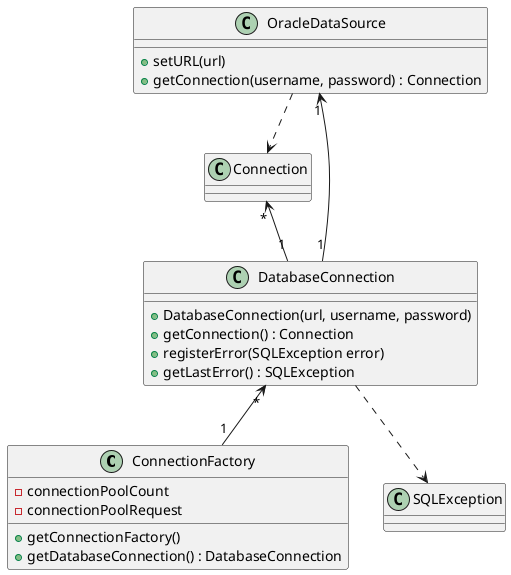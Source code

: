 @startuml
'https://plantuml.com/class-diagram

class ConnectionFactory {
-connectionPoolCount
-connectionPoolRequest
+getConnectionFactory()
+getDatabaseConnection() : DatabaseConnection
}

class DatabaseConnection {
+DatabaseConnection(url, username, password)
+getConnection() : Connection
+registerError(SQLException error)
+getLastError() : SQLException
}

DatabaseConnection "*" <-- "1" ConnectionFactory

class OracleDataSource{
+setURL(url)
+getConnection(username, password) : Connection
}
class Connection {
}
class SQLException {
}

DatabaseConnection "1" -up-> "1" OracleDataSource
DatabaseConnection "1" -up-> "*" Connection
OracleDataSource ..> Connection
DatabaseConnection ..> SQLException

@enduml